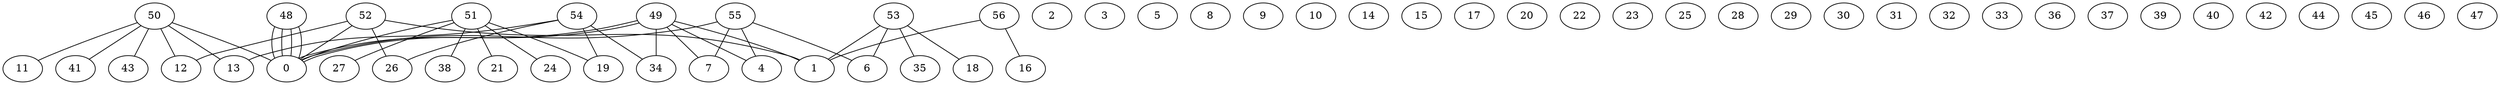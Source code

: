 graph G {
0;
1;
2;
3;
4;
5;
6;
7;
8;
9;
10;
11;
12;
13;
14;
15;
16;
17;
18;
19;
20;
21;
22;
23;
24;
25;
26;
27;
28;
29;
30;
31;
32;
33;
34;
35;
36;
37;
38;
39;
40;
41;
42;
43;
44;
45;
46;
47;
48;
49;
50;
51;
52;
53;
54;
55;
56;
56--1 ;
56--16 ;
55--7 ;
55--0 ;
55--4 ;
55--6 ;
54--26 ;
54--19 ;
54--34 ;
54--13 ;
53--35 ;
53--18 ;
53--6 ;
53--1 ;
52--12 ;
52--1 ;
52--26 ;
52--0 ;
51--19 ;
51--21 ;
51--24 ;
51--38 ;
51--27 ;
51--0 ;
50--41 ;
50--13 ;
50--11 ;
50--43 ;
50--12 ;
50--0 ;
49--0 ;
49--34 ;
49--7 ;
49--4 ;
49--1 ;
49--0 ;
48--0 ;
48--0 ;
48--0 ;
48--0 ;
}
